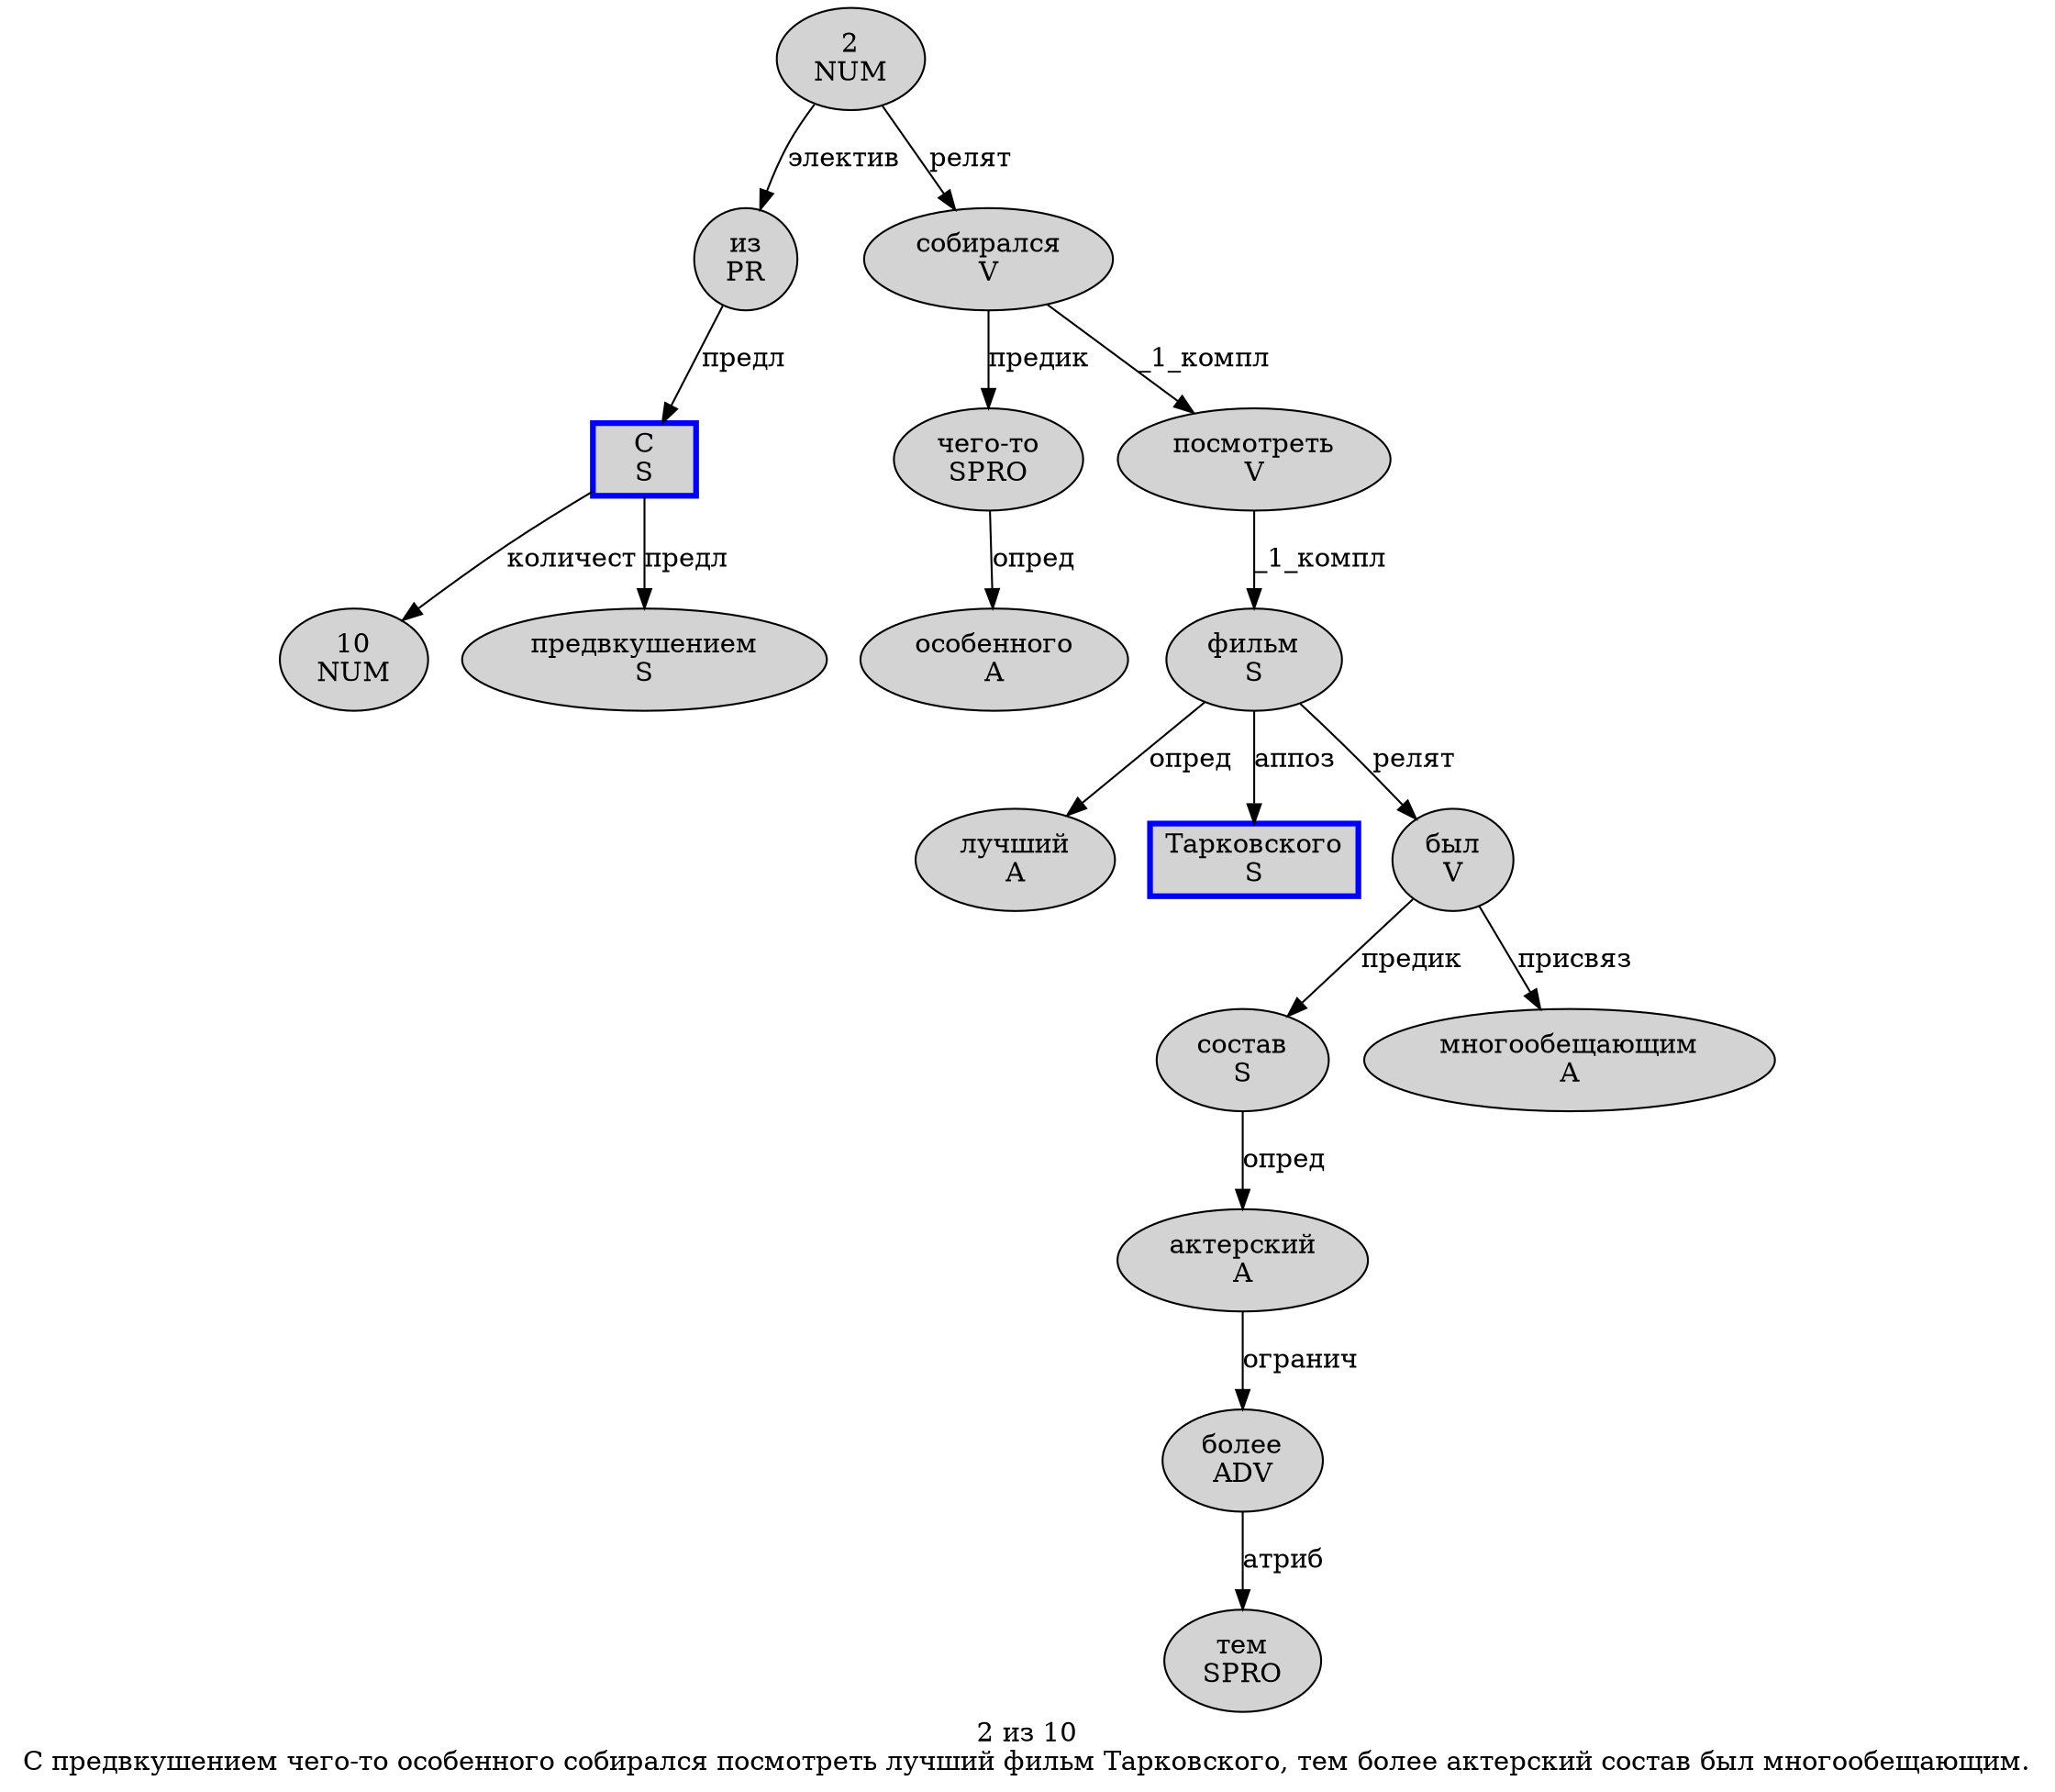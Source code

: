 digraph SENTENCE_2476 {
	graph [label="2 из 10
С предвкушением чего-то особенного собирался посмотреть лучший фильм Тарковского, тем более актерский состав был многообещающим."]
	node [style=filled]
		0 [label="2
NUM" color="" fillcolor=lightgray penwidth=1 shape=ellipse]
		1 [label="из
PR" color="" fillcolor=lightgray penwidth=1 shape=ellipse]
		2 [label="10
NUM" color="" fillcolor=lightgray penwidth=1 shape=ellipse]
		3 [label="С
S" color=blue fillcolor=lightgray penwidth=3 shape=box]
		4 [label="предвкушением
S" color="" fillcolor=lightgray penwidth=1 shape=ellipse]
		5 [label="чего-то
SPRO" color="" fillcolor=lightgray penwidth=1 shape=ellipse]
		6 [label="особенного
A" color="" fillcolor=lightgray penwidth=1 shape=ellipse]
		7 [label="собирался
V" color="" fillcolor=lightgray penwidth=1 shape=ellipse]
		8 [label="посмотреть
V" color="" fillcolor=lightgray penwidth=1 shape=ellipse]
		9 [label="лучший
A" color="" fillcolor=lightgray penwidth=1 shape=ellipse]
		10 [label="фильм
S" color="" fillcolor=lightgray penwidth=1 shape=ellipse]
		11 [label="Тарковского
S" color=blue fillcolor=lightgray penwidth=3 shape=box]
		13 [label="тем
SPRO" color="" fillcolor=lightgray penwidth=1 shape=ellipse]
		14 [label="более
ADV" color="" fillcolor=lightgray penwidth=1 shape=ellipse]
		15 [label="актерский
A" color="" fillcolor=lightgray penwidth=1 shape=ellipse]
		16 [label="состав
S" color="" fillcolor=lightgray penwidth=1 shape=ellipse]
		17 [label="был
V" color="" fillcolor=lightgray penwidth=1 shape=ellipse]
		18 [label="многообещающим
A" color="" fillcolor=lightgray penwidth=1 shape=ellipse]
			8 -> 10 [label="_1_компл"]
			5 -> 6 [label="опред"]
			3 -> 2 [label="количест"]
			3 -> 4 [label="предл"]
			17 -> 16 [label="предик"]
			17 -> 18 [label="присвяз"]
			10 -> 9 [label="опред"]
			10 -> 11 [label="аппоз"]
			10 -> 17 [label="релят"]
			16 -> 15 [label="опред"]
			7 -> 5 [label="предик"]
			7 -> 8 [label="_1_компл"]
			14 -> 13 [label="атриб"]
			1 -> 3 [label="предл"]
			15 -> 14 [label="огранич"]
			0 -> 1 [label="электив"]
			0 -> 7 [label="релят"]
}